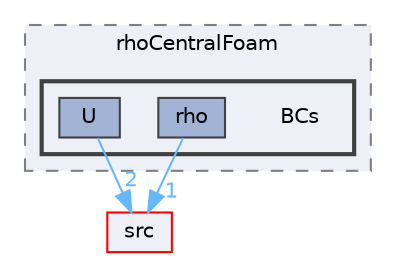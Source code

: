 digraph "applications/solvers/compressible/rhoCentralFoam/BCs"
{
 // LATEX_PDF_SIZE
  bgcolor="transparent";
  edge [fontname=Helvetica,fontsize=10,labelfontname=Helvetica,labelfontsize=10];
  node [fontname=Helvetica,fontsize=10,shape=box,height=0.2,width=0.4];
  compound=true
  subgraph clusterdir_8c4f4a8ce07987620cd67e649aa17b87 {
    graph [ bgcolor="#edf0f7", pencolor="grey50", label="rhoCentralFoam", fontname=Helvetica,fontsize=10 style="filled,dashed", URL="dir_8c4f4a8ce07987620cd67e649aa17b87.html",tooltip=""]
  subgraph clusterdir_54c0031b8ef4373f0f738562c5f5a67d {
    graph [ bgcolor="#edf0f7", pencolor="grey25", label="", fontname=Helvetica,fontsize=10 style="filled,bold", URL="dir_54c0031b8ef4373f0f738562c5f5a67d.html",tooltip=""]
    dir_54c0031b8ef4373f0f738562c5f5a67d [shape=plaintext, label="BCs"];
  dir_60021af94e8beacb87d5215efaac08f9 [label="rho", fillcolor="#a2b4d6", color="grey25", style="filled", URL="dir_60021af94e8beacb87d5215efaac08f9.html",tooltip=""];
  dir_e416c957047ebcafed1cec2f50432190 [label="U", fillcolor="#a2b4d6", color="grey25", style="filled", URL="dir_e416c957047ebcafed1cec2f50432190.html",tooltip=""];
  }
  }
  dir_68267d1309a1af8e8297ef4c3efbcdba [label="src", fillcolor="#edf0f7", color="red", style="filled", URL="dir_68267d1309a1af8e8297ef4c3efbcdba.html",tooltip=""];
  dir_60021af94e8beacb87d5215efaac08f9->dir_68267d1309a1af8e8297ef4c3efbcdba [headlabel="1", labeldistance=1.5 headhref="dir_003337_003729.html" href="dir_003337_003729.html" color="steelblue1" fontcolor="steelblue1"];
  dir_e416c957047ebcafed1cec2f50432190->dir_68267d1309a1af8e8297ef4c3efbcdba [headlabel="2", labeldistance=1.5 headhref="dir_004180_003729.html" href="dir_004180_003729.html" color="steelblue1" fontcolor="steelblue1"];
}

